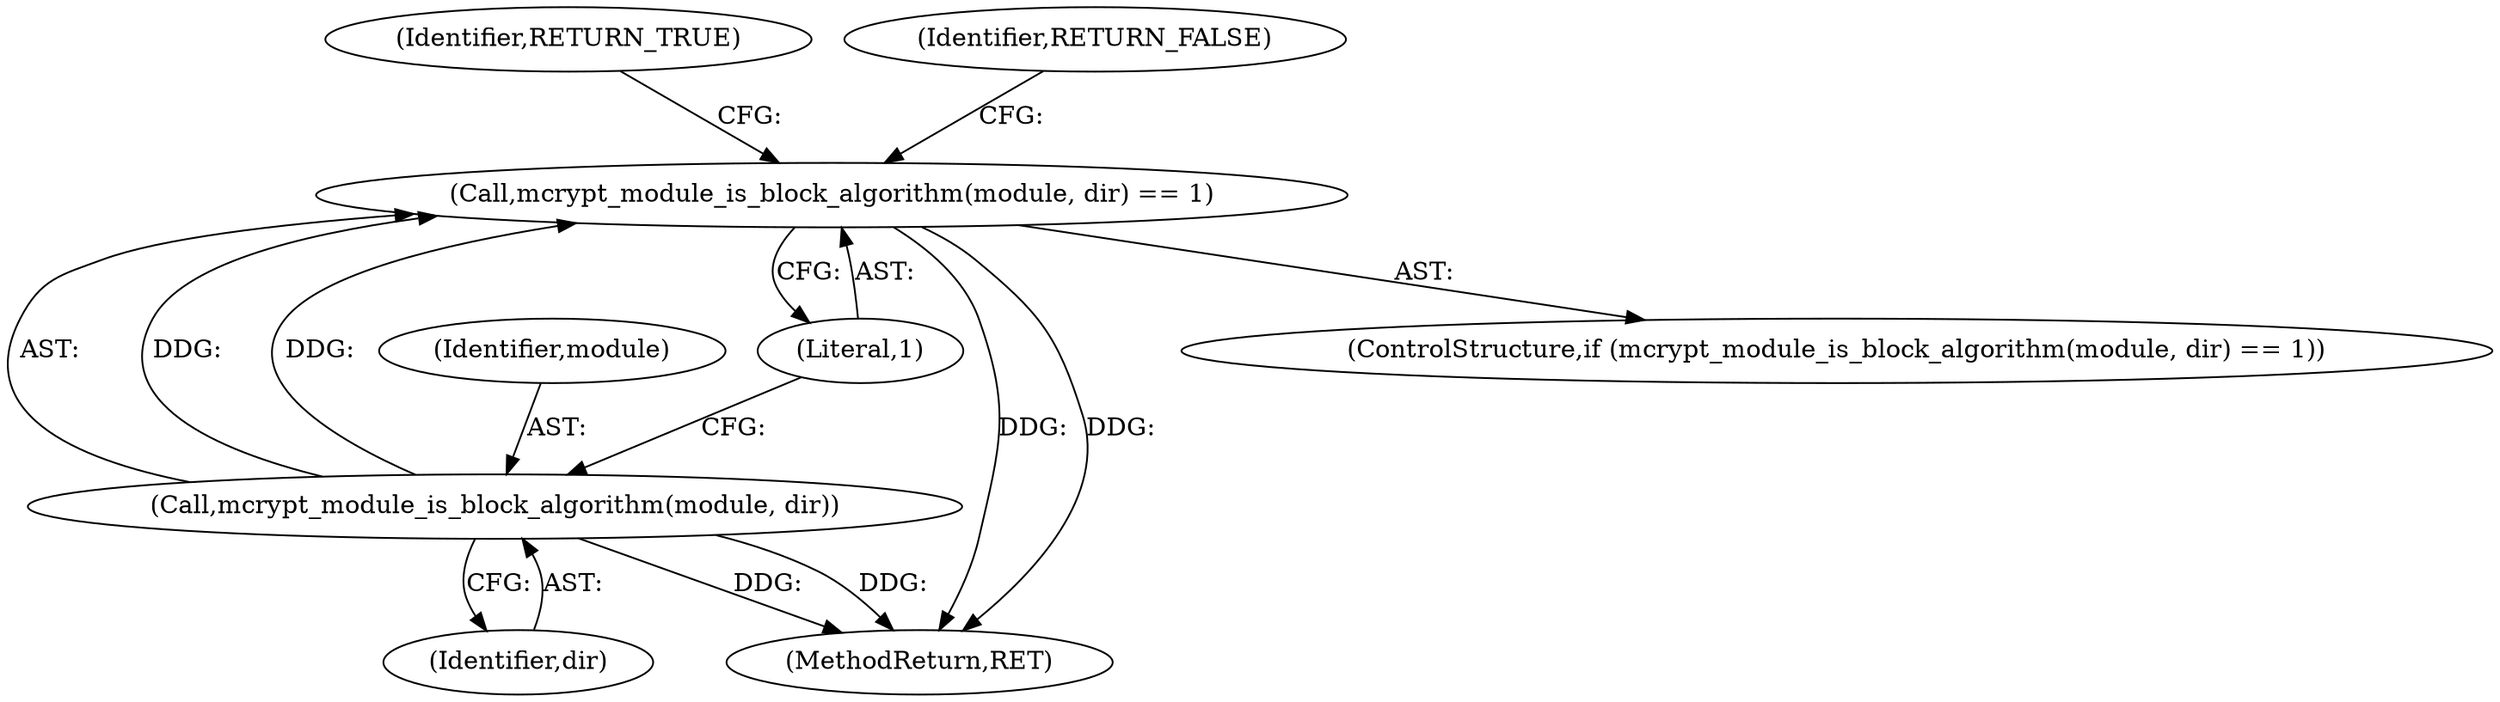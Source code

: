 digraph "0_php-src_6c5211a0cef0cc2854eaa387e0eb036e012904d0?w=1_7@API" {
"1000104" [label="(Call,mcrypt_module_is_block_algorithm(module, dir) == 1)"];
"1000105" [label="(Call,mcrypt_module_is_block_algorithm(module, dir))"];
"1000110" [label="(Identifier,RETURN_TRUE)"];
"1000106" [label="(Identifier,module)"];
"1000105" [label="(Call,mcrypt_module_is_block_algorithm(module, dir))"];
"1000104" [label="(Call,mcrypt_module_is_block_algorithm(module, dir) == 1)"];
"1000108" [label="(Literal,1)"];
"1000107" [label="(Identifier,dir)"];
"1000113" [label="(Identifier,RETURN_FALSE)"];
"1000114" [label="(MethodReturn,RET)"];
"1000103" [label="(ControlStructure,if (mcrypt_module_is_block_algorithm(module, dir) == 1))"];
"1000104" -> "1000103"  [label="AST: "];
"1000104" -> "1000108"  [label="CFG: "];
"1000105" -> "1000104"  [label="AST: "];
"1000108" -> "1000104"  [label="AST: "];
"1000110" -> "1000104"  [label="CFG: "];
"1000113" -> "1000104"  [label="CFG: "];
"1000104" -> "1000114"  [label="DDG: "];
"1000104" -> "1000114"  [label="DDG: "];
"1000105" -> "1000104"  [label="DDG: "];
"1000105" -> "1000104"  [label="DDG: "];
"1000105" -> "1000107"  [label="CFG: "];
"1000106" -> "1000105"  [label="AST: "];
"1000107" -> "1000105"  [label="AST: "];
"1000108" -> "1000105"  [label="CFG: "];
"1000105" -> "1000114"  [label="DDG: "];
"1000105" -> "1000114"  [label="DDG: "];
}
